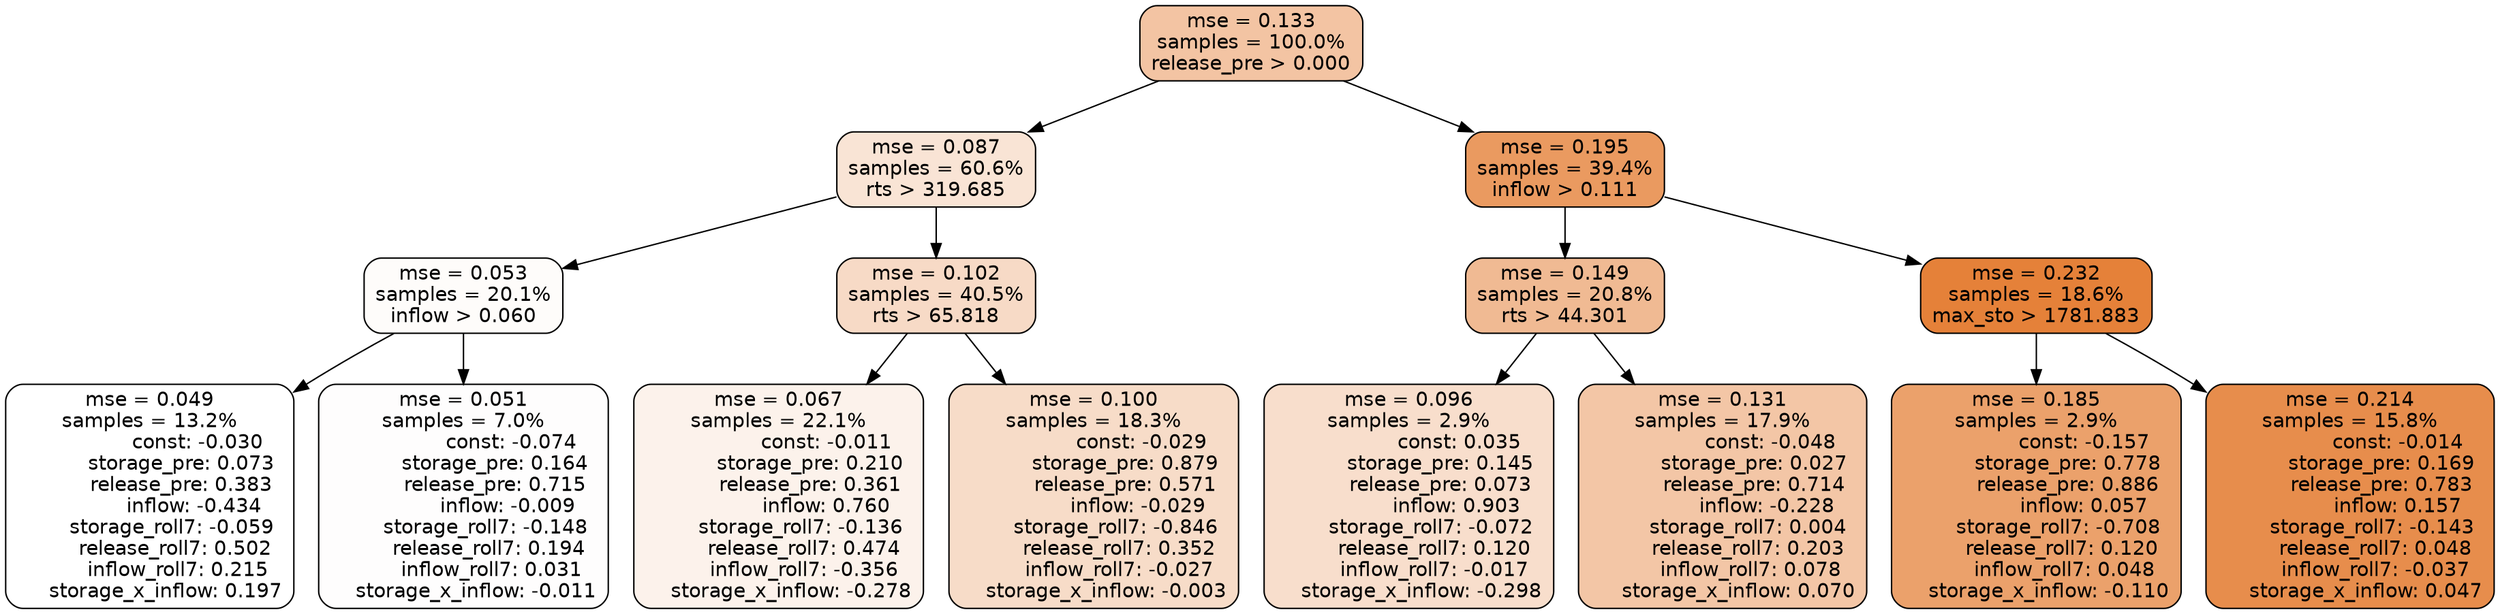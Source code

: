 digraph tree {
node [shape=rectangle, style="filled, rounded", color="black", fontname=helvetica] ;
edge [fontname=helvetica] ;
	"0" [label="mse = 0.133
samples = 100.0%
release_pre > 0.000", fillcolor="#f3c4a3"]
	"1" [label="mse = 0.087
samples = 60.6%
rts > 319.685", fillcolor="#f9e4d5"]
	"8" [label="mse = 0.195
samples = 39.4%
inflow > 0.111", fillcolor="#ea9a60"]
	"5" [label="mse = 0.053
samples = 20.1%
inflow > 0.060", fillcolor="#fefcfa"]
	"2" [label="mse = 0.102
samples = 40.5%
rts > 65.818", fillcolor="#f7dac6"]
	"9" [label="mse = 0.149
samples = 20.8%
rts > 44.301", fillcolor="#f0ba93"]
	"12" [label="mse = 0.232
samples = 18.6%
max_sto > 1781.883", fillcolor="#e58139"]
	"6" [label="mse = 0.049
samples = 13.2%
               const: -0.030
          storage_pre: 0.073
          release_pre: 0.383
              inflow: -0.434
       storage_roll7: -0.059
        release_roll7: 0.502
         inflow_roll7: 0.215
     storage_x_inflow: 0.197", fillcolor="#ffffff"]
	"7" [label="mse = 0.051
samples = 7.0%
               const: -0.074
          storage_pre: 0.164
          release_pre: 0.715
              inflow: -0.009
       storage_roll7: -0.148
        release_roll7: 0.194
         inflow_roll7: 0.031
    storage_x_inflow: -0.011", fillcolor="#fefdfd"]
	"3" [label="mse = 0.067
samples = 22.1%
               const: -0.011
          storage_pre: 0.210
          release_pre: 0.361
               inflow: 0.760
       storage_roll7: -0.136
        release_roll7: 0.474
        inflow_roll7: -0.356
    storage_x_inflow: -0.278", fillcolor="#fcf2eb"]
	"4" [label="mse = 0.100
samples = 18.3%
               const: -0.029
          storage_pre: 0.879
          release_pre: 0.571
              inflow: -0.029
       storage_roll7: -0.846
        release_roll7: 0.352
        inflow_roll7: -0.027
    storage_x_inflow: -0.003", fillcolor="#f7dcc8"]
	"10" [label="mse = 0.096
samples = 2.9%
                const: 0.035
          storage_pre: 0.145
          release_pre: 0.073
               inflow: 0.903
       storage_roll7: -0.072
        release_roll7: 0.120
        inflow_roll7: -0.017
    storage_x_inflow: -0.298", fillcolor="#f8decc"]
	"11" [label="mse = 0.131
samples = 17.9%
               const: -0.048
          storage_pre: 0.027
          release_pre: 0.714
              inflow: -0.228
        storage_roll7: 0.004
        release_roll7: 0.203
         inflow_roll7: 0.078
     storage_x_inflow: 0.070", fillcolor="#f3c6a6"]
	"14" [label="mse = 0.185
samples = 2.9%
               const: -0.157
          storage_pre: 0.778
          release_pre: 0.886
               inflow: 0.057
       storage_roll7: -0.708
        release_roll7: 0.120
         inflow_roll7: 0.048
    storage_x_inflow: -0.110", fillcolor="#eba16b"]
	"13" [label="mse = 0.214
samples = 15.8%
               const: -0.014
          storage_pre: 0.169
          release_pre: 0.783
               inflow: 0.157
       storage_roll7: -0.143
        release_roll7: 0.048
        inflow_roll7: -0.037
     storage_x_inflow: 0.047", fillcolor="#e78d4c"]

	"0" -> "1"
	"0" -> "8"
	"1" -> "2"
	"1" -> "5"
	"8" -> "9"
	"8" -> "12"
	"5" -> "6"
	"5" -> "7"
	"2" -> "3"
	"2" -> "4"
	"9" -> "10"
	"9" -> "11"
	"12" -> "13"
	"12" -> "14"
}